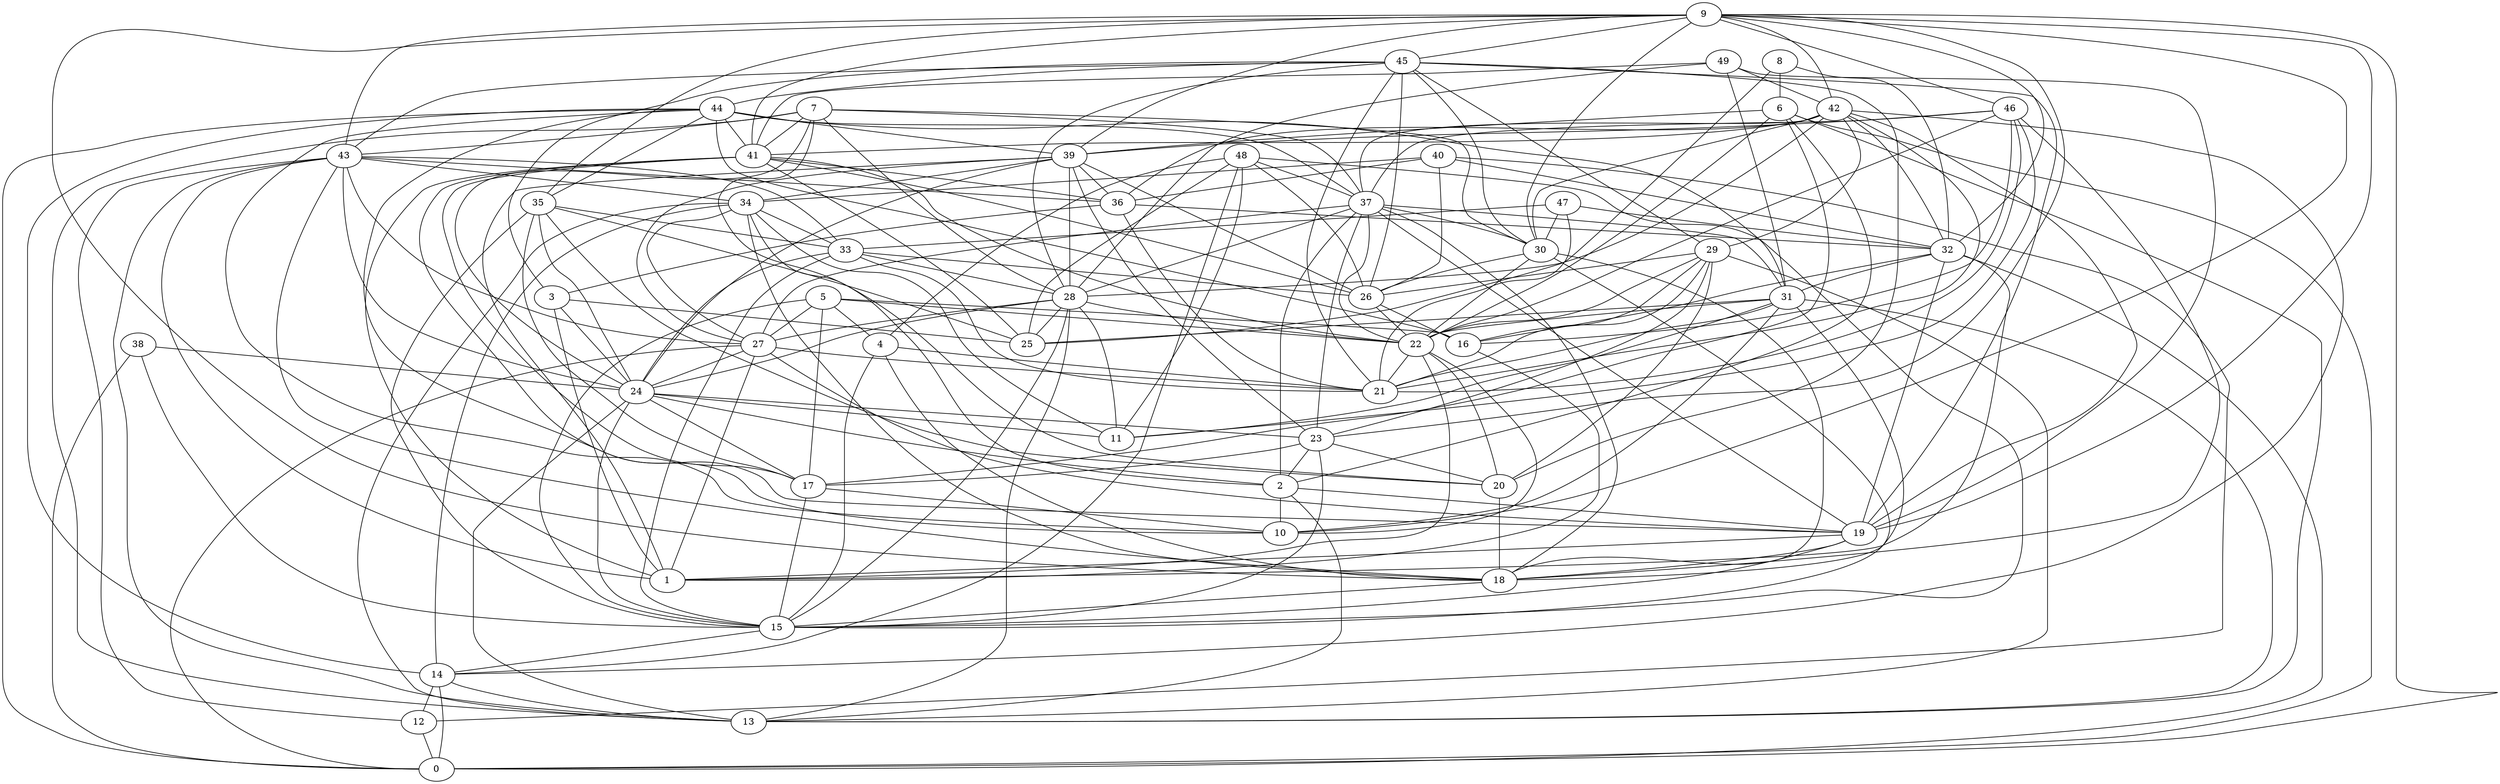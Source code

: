 digraph GG_graph {

subgraph G_graph {
edge [color = black]
"33" -> "21" [dir = none]
"33" -> "26" [dir = none]
"33" -> "15" [dir = none]
"47" -> "33" [dir = none]
"47" -> "30" [dir = none]
"47" -> "32" [dir = none]
"47" -> "21" [dir = none]
"8" -> "25" [dir = none]
"8" -> "32" [dir = none]
"8" -> "6" [dir = none]
"38" -> "24" [dir = none]
"38" -> "0" [dir = none]
"38" -> "15" [dir = none]
"20" -> "18" [dir = none]
"22" -> "1" [dir = none]
"22" -> "20" [dir = none]
"29" -> "21" [dir = none]
"29" -> "26" [dir = none]
"29" -> "13" [dir = none]
"29" -> "16" [dir = none]
"26" -> "22" [dir = none]
"26" -> "16" [dir = none]
"32" -> "16" [dir = none]
"32" -> "31" [dir = none]
"32" -> "19" [dir = none]
"32" -> "0" [dir = none]
"5" -> "4" [dir = none]
"5" -> "22" [dir = none]
"5" -> "15" [dir = none]
"5" -> "17" [dir = none]
"40" -> "26" [dir = none]
"40" -> "36" [dir = none]
"40" -> "32" [dir = none]
"40" -> "12" [dir = none]
"17" -> "10" [dir = none]
"17" -> "15" [dir = none]
"7" -> "30" [dir = none]
"7" -> "37" [dir = none]
"7" -> "24" [dir = none]
"7" -> "41" [dir = none]
"35" -> "20" [dir = none]
"35" -> "24" [dir = none]
"35" -> "17" [dir = none]
"27" -> "24" [dir = none]
"27" -> "19" [dir = none]
"15" -> "14" [dir = none]
"34" -> "11" [dir = none]
"34" -> "27" [dir = none]
"34" -> "13" [dir = none]
"34" -> "14" [dir = none]
"34" -> "2" [dir = none]
"14" -> "12" [dir = none]
"14" -> "13" [dir = none]
"37" -> "2" [dir = none]
"37" -> "22" [dir = none]
"37" -> "28" [dir = none]
"19" -> "15" [dir = none]
"19" -> "18" [dir = none]
"45" -> "44" [dir = none]
"45" -> "28" [dir = none]
"45" -> "43" [dir = none]
"45" -> "21" [dir = none]
"45" -> "30" [dir = none]
"45" -> "3" [dir = none]
"3" -> "24" [dir = none]
"3" -> "1" [dir = none]
"6" -> "39" [dir = none]
"6" -> "22" [dir = none]
"6" -> "13" [dir = none]
"6" -> "17" [dir = none]
"30" -> "15" [dir = none]
"30" -> "18" [dir = none]
"46" -> "39" [dir = none]
"46" -> "21" [dir = none]
"46" -> "11" [dir = none]
"46" -> "18" [dir = none]
"41" -> "10" [dir = none]
"41" -> "1" [dir = none]
"41" -> "22" [dir = none]
"41" -> "36" [dir = none]
"41" -> "17" [dir = none]
"41" -> "25" [dir = none]
"28" -> "25" [dir = none]
"28" -> "22" [dir = none]
"28" -> "13" [dir = none]
"28" -> "15" [dir = none]
"28" -> "24" [dir = none]
"28" -> "11" [dir = none]
"28" -> "27" [dir = none]
"48" -> "25" [dir = none]
"48" -> "14" [dir = none]
"48" -> "11" [dir = none]
"48" -> "37" [dir = none]
"48" -> "26" [dir = none]
"18" -> "15" [dir = none]
"9" -> "0" [dir = none]
"9" -> "43" [dir = none]
"9" -> "45" [dir = none]
"9" -> "19" [dir = none]
"9" -> "30" [dir = none]
"9" -> "23" [dir = none]
"9" -> "18" [dir = none]
"36" -> "3" [dir = none]
"36" -> "32" [dir = none]
"43" -> "34" [dir = none]
"43" -> "12" [dir = none]
"43" -> "1" [dir = none]
"43" -> "18" [dir = none]
"4" -> "18" [dir = none]
"4" -> "15" [dir = none]
"2" -> "13" [dir = none]
"42" -> "32" [dir = none]
"42" -> "37" [dir = none]
"42" -> "30" [dir = none]
"42" -> "28" [dir = none]
"42" -> "19" [dir = none]
"42" -> "14" [dir = none]
"42" -> "29" [dir = none]
"49" -> "41" [dir = none]
"49" -> "31" [dir = none]
"49" -> "28" [dir = none]
"39" -> "36" [dir = none]
"39" -> "23" [dir = none]
"39" -> "34" [dir = none]
"39" -> "1" [dir = none]
"44" -> "37" [dir = none]
"44" -> "35" [dir = none]
"44" -> "19" [dir = none]
"44" -> "0" [dir = none]
"44" -> "10" [dir = none]
"44" -> "41" [dir = none]
"44" -> "31" [dir = none]
"44" -> "14" [dir = none]
"44" -> "39" [dir = none]
"24" -> "17" [dir = none]
"24" -> "11" [dir = none]
"31" -> "18" [dir = none]
"31" -> "22" [dir = none]
"31" -> "10" [dir = none]
"31" -> "25" [dir = none]
"31" -> "11" [dir = none]
"31" -> "21" [dir = none]
"31" -> "13" [dir = none]
"23" -> "2" [dir = none]
"23" -> "17" [dir = none]
"23" -> "20" [dir = none]
"23" -> "15" [dir = none]
"42" -> "36" [dir = none]
"46" -> "22" [dir = none]
"9" -> "42" [dir = none]
"19" -> "1" [dir = none]
"37" -> "23" [dir = none]
"43" -> "33" [dir = none]
"9" -> "32" [dir = none]
"37" -> "18" [dir = none]
"37" -> "27" [dir = none]
"33" -> "28" [dir = none]
"2" -> "10" [dir = none]
"42" -> "21" [dir = none]
"5" -> "16" [dir = none]
"46" -> "37" [dir = none]
"34" -> "33" [dir = none]
"40" -> "34" [dir = none]
"30" -> "22" [dir = none]
"22" -> "10" [dir = none]
"44" -> "16" [dir = none]
"29" -> "22" [dir = none]
"43" -> "36" [dir = none]
"39" -> "26" [dir = none]
"37" -> "31" [dir = none]
"24" -> "13" [dir = none]
"9" -> "46" [dir = none]
"12" -> "0" [dir = none]
"6" -> "2" [dir = none]
"16" -> "1" [dir = none]
"45" -> "29" [dir = none]
"41" -> "26" [dir = none]
"7" -> "13" [dir = none]
"27" -> "1" [dir = none]
"7" -> "43" [dir = none]
"29" -> "20" [dir = none]
"49" -> "42" [dir = none]
"48" -> "15" [dir = none]
"35" -> "33" [dir = none]
"14" -> "0" [dir = none]
"9" -> "35" [dir = none]
"34" -> "18" [dir = none]
"9" -> "39" [dir = none]
"22" -> "21" [dir = none]
"9" -> "10" [dir = none]
"30" -> "26" [dir = none]
"32" -> "1" [dir = none]
"46" -> "16" [dir = none]
"7" -> "28" [dir = none]
"39" -> "27" [dir = none]
"48" -> "4" [dir = none]
"43" -> "24" [dir = none]
"36" -> "21" [dir = none]
"6" -> "0" [dir = none]
"49" -> "19" [dir = none]
"42" -> "41" [dir = none]
"39" -> "28" [dir = none]
"37" -> "30" [dir = none]
"2" -> "19" [dir = none]
"7" -> "20" [dir = none]
"45" -> "26" [dir = none]
"39" -> "24" [dir = none]
"29" -> "23" [dir = none]
"37" -> "19" [dir = none]
"4" -> "21" [dir = none]
"33" -> "24" [dir = none]
"43" -> "27" [dir = none]
"9" -> "41" [dir = none]
"35" -> "25" [dir = none]
"24" -> "2" [dir = none]
"45" -> "20" [dir = none]
"5" -> "27" [dir = none]
"35" -> "15" [dir = none]
"27" -> "0" [dir = none]
"24" -> "15" [dir = none]
"24" -> "23" [dir = none]
"3" -> "25" [dir = none]
"43" -> "13" [dir = none]
"27" -> "21" [dir = none]
"45" -> "19" [dir = none]
}

}
